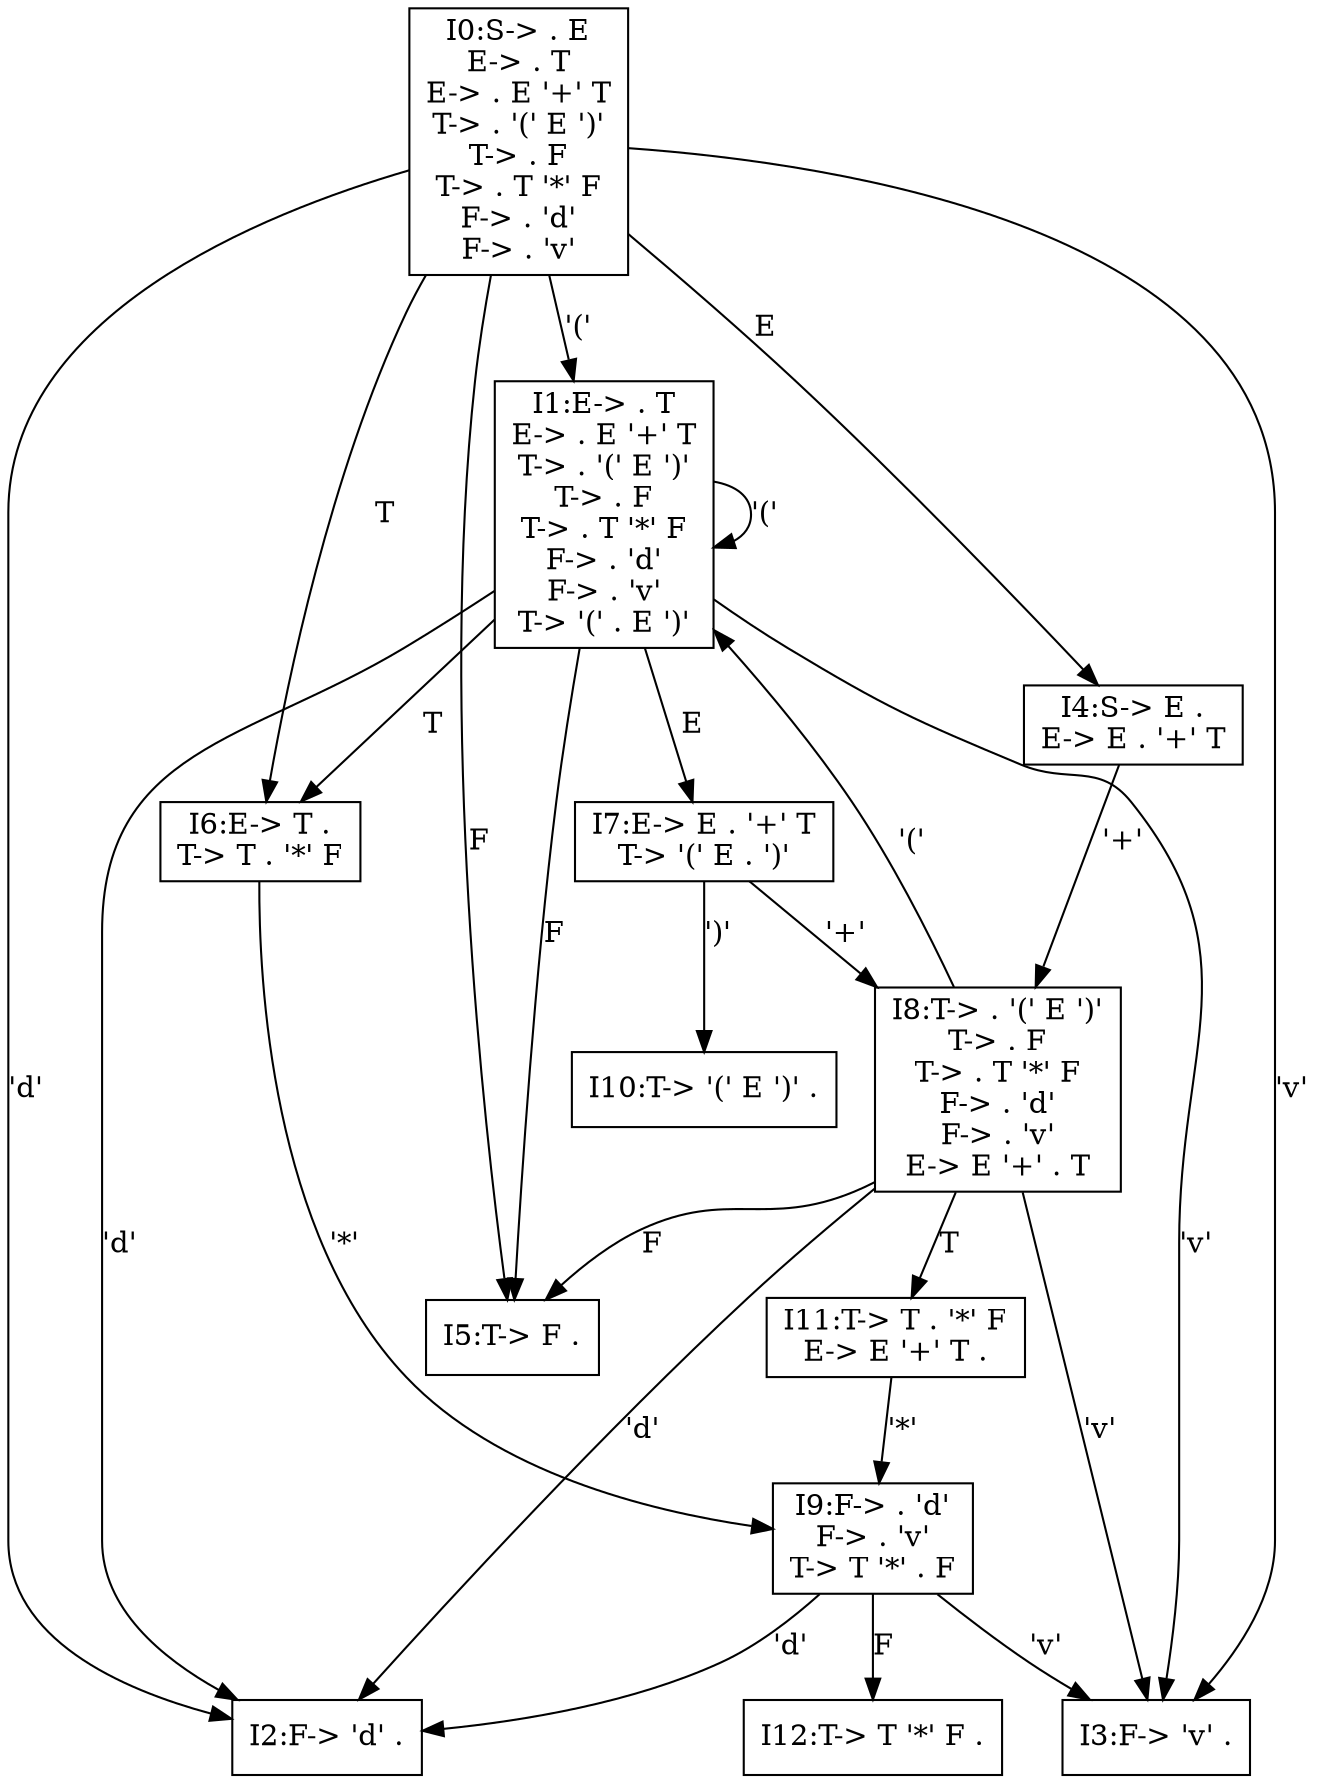 digraph {
0[shape=box, label="I0:S-> . E\nE-> . T\nE-> . E '+' T\nT-> . '(' E ')'\nT-> . F\nT-> . T '*' F\nF-> . 'd'\nF-> . 'v'\n"]
0 -> 1 [label="'('"]
0 -> 2 [label="'d'"]
0 -> 3 [label="'v'"]
0 -> 4 [label="E"]
0 -> 5 [label="F"]
0 -> 6 [label="T"]
1[shape=box, label="I1:E-> . T\nE-> . E '+' T\nT-> . '(' E ')'\nT-> . F\nT-> . T '*' F\nF-> . 'd'\nF-> . 'v'\nT-> '(' . E ')'\n"]
1 -> 1 [label="'('"]
1 -> 2 [label="'d'"]
1 -> 3 [label="'v'"]
1 -> 7 [label="E"]
1 -> 5 [label="F"]
1 -> 6 [label="T"]
2[shape=box, label="I2:F-> 'd' .\n"]
3[shape=box, label="I3:F-> 'v' .\n"]
4[shape=box, label="I4:S-> E .\nE-> E . '+' T\n"]
4 -> 8 [label="'+'"]
5[shape=box, label="I5:T-> F .\n"]
6[shape=box, label="I6:E-> T .\nT-> T . '*' F\n"]
6 -> 9 [label="'*'"]
7[shape=box, label="I7:E-> E . '+' T\nT-> '(' E . ')'\n"]
7 -> 10 [label="')'"]
7 -> 8 [label="'+'"]
8[shape=box, label="I8:T-> . '(' E ')'\nT-> . F\nT-> . T '*' F\nF-> . 'd'\nF-> . 'v'\nE-> E '+' . T\n"]
8 -> 1 [label="'('"]
8 -> 2 [label="'d'"]
8 -> 3 [label="'v'"]
8 -> 5 [label="F"]
8 -> 11 [label="T"]
9[shape=box, label="I9:F-> . 'd'\nF-> . 'v'\nT-> T '*' . F\n"]
9 -> 2 [label="'d'"]
9 -> 3 [label="'v'"]
9 -> 12 [label="F"]
10[shape=box, label="I10:T-> '(' E ')' .\n"]
11[shape=box, label="I11:T-> T . '*' F\nE-> E '+' T .\n"]
11 -> 9 [label="'*'"]
12[shape=box, label="I12:T-> T '*' F .\n"]
}

